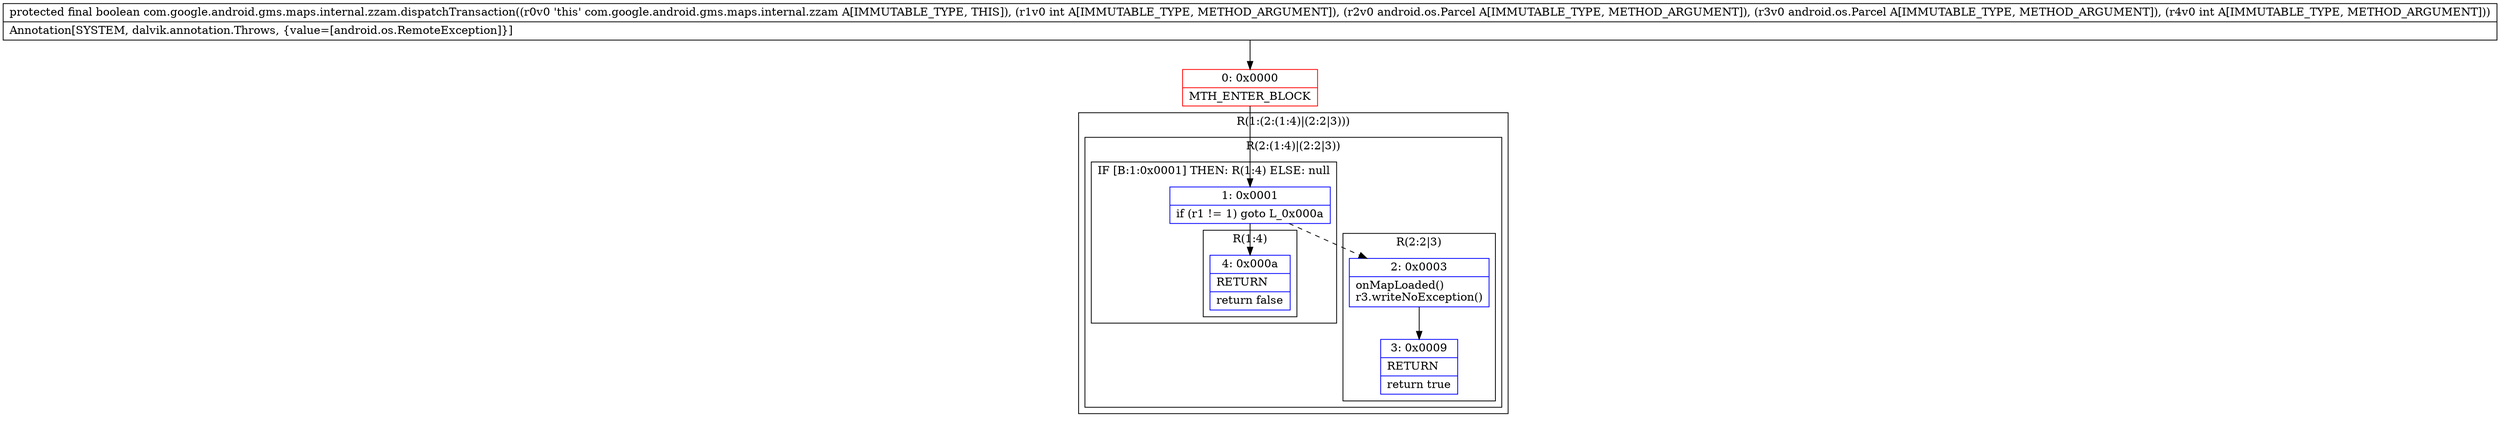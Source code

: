 digraph "CFG forcom.google.android.gms.maps.internal.zzam.dispatchTransaction(ILandroid\/os\/Parcel;Landroid\/os\/Parcel;I)Z" {
subgraph cluster_Region_909135172 {
label = "R(1:(2:(1:4)|(2:2|3)))";
node [shape=record,color=blue];
subgraph cluster_Region_1665336423 {
label = "R(2:(1:4)|(2:2|3))";
node [shape=record,color=blue];
subgraph cluster_IfRegion_1536542400 {
label = "IF [B:1:0x0001] THEN: R(1:4) ELSE: null";
node [shape=record,color=blue];
Node_1 [shape=record,label="{1\:\ 0x0001|if (r1 != 1) goto L_0x000a\l}"];
subgraph cluster_Region_893718873 {
label = "R(1:4)";
node [shape=record,color=blue];
Node_4 [shape=record,label="{4\:\ 0x000a|RETURN\l|return false\l}"];
}
}
subgraph cluster_Region_27996376 {
label = "R(2:2|3)";
node [shape=record,color=blue];
Node_2 [shape=record,label="{2\:\ 0x0003|onMapLoaded()\lr3.writeNoException()\l}"];
Node_3 [shape=record,label="{3\:\ 0x0009|RETURN\l|return true\l}"];
}
}
}
Node_0 [shape=record,color=red,label="{0\:\ 0x0000|MTH_ENTER_BLOCK\l}"];
MethodNode[shape=record,label="{protected final boolean com.google.android.gms.maps.internal.zzam.dispatchTransaction((r0v0 'this' com.google.android.gms.maps.internal.zzam A[IMMUTABLE_TYPE, THIS]), (r1v0 int A[IMMUTABLE_TYPE, METHOD_ARGUMENT]), (r2v0 android.os.Parcel A[IMMUTABLE_TYPE, METHOD_ARGUMENT]), (r3v0 android.os.Parcel A[IMMUTABLE_TYPE, METHOD_ARGUMENT]), (r4v0 int A[IMMUTABLE_TYPE, METHOD_ARGUMENT]))  | Annotation[SYSTEM, dalvik.annotation.Throws, \{value=[android.os.RemoteException]\}]\l}"];
MethodNode -> Node_0;
Node_1 -> Node_2[style=dashed];
Node_1 -> Node_4;
Node_2 -> Node_3;
Node_0 -> Node_1;
}

